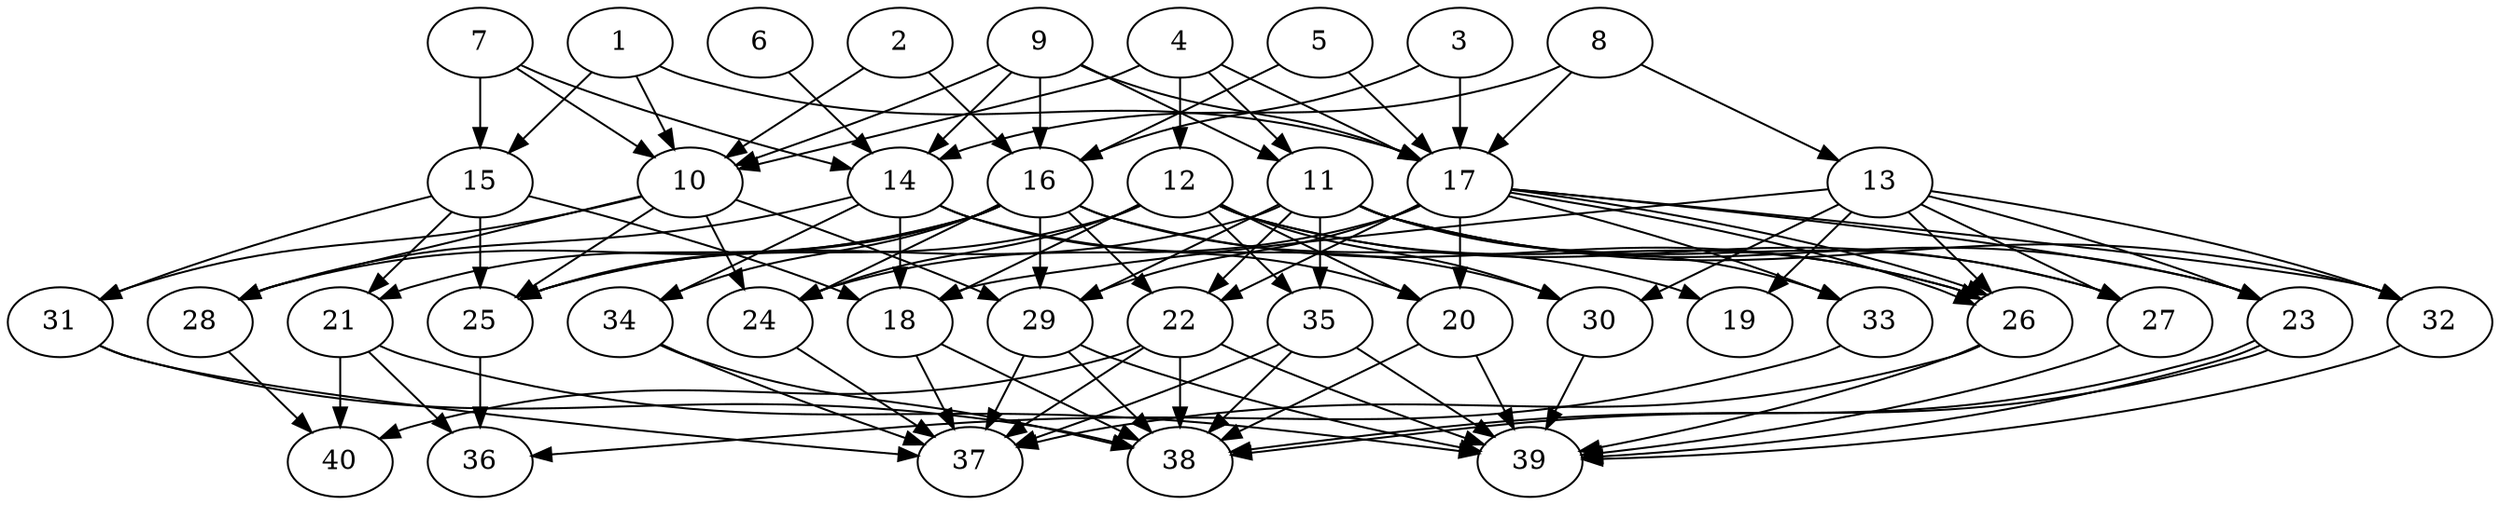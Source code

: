 // DAG automatically generated by daggen at Thu Oct  3 14:06:49 2019
// ./daggen --dot -n 40 --ccr 0.4 --fat 0.7 --regular 0.5 --density 0.6 --mindata 5242880 --maxdata 52428800 
digraph G {
  1 [size="121978880", alpha="0.06", expect_size="48791552"] 
  1 -> 10 [size ="48791552"]
  1 -> 15 [size ="48791552"]
  1 -> 17 [size ="48791552"]
  2 [size="38766080", alpha="0.17", expect_size="15506432"] 
  2 -> 10 [size ="15506432"]
  2 -> 16 [size ="15506432"]
  3 [size="36234240", alpha="0.00", expect_size="14493696"] 
  3 -> 16 [size ="14493696"]
  3 -> 17 [size ="14493696"]
  4 [size="86238720", alpha="0.02", expect_size="34495488"] 
  4 -> 10 [size ="34495488"]
  4 -> 11 [size ="34495488"]
  4 -> 12 [size ="34495488"]
  4 -> 17 [size ="34495488"]
  5 [size="98644480", alpha="0.14", expect_size="39457792"] 
  5 -> 16 [size ="39457792"]
  5 -> 17 [size ="39457792"]
  6 [size="37839360", alpha="0.17", expect_size="15135744"] 
  6 -> 14 [size ="15135744"]
  7 [size="29483520", alpha="0.11", expect_size="11793408"] 
  7 -> 10 [size ="11793408"]
  7 -> 14 [size ="11793408"]
  7 -> 15 [size ="11793408"]
  8 [size="97159680", alpha="0.08", expect_size="38863872"] 
  8 -> 13 [size ="38863872"]
  8 -> 14 [size ="38863872"]
  8 -> 17 [size ="38863872"]
  9 [size="124725760", alpha="0.08", expect_size="49890304"] 
  9 -> 10 [size ="49890304"]
  9 -> 11 [size ="49890304"]
  9 -> 14 [size ="49890304"]
  9 -> 16 [size ="49890304"]
  9 -> 17 [size ="49890304"]
  10 [size="30056960", alpha="0.07", expect_size="12022784"] 
  10 -> 24 [size ="12022784"]
  10 -> 25 [size ="12022784"]
  10 -> 28 [size ="12022784"]
  10 -> 29 [size ="12022784"]
  10 -> 31 [size ="12022784"]
  11 [size="18731520", alpha="0.10", expect_size="7492608"] 
  11 -> 22 [size ="7492608"]
  11 -> 23 [size ="7492608"]
  11 -> 25 [size ="7492608"]
  11 -> 27 [size ="7492608"]
  11 -> 29 [size ="7492608"]
  11 -> 32 [size ="7492608"]
  11 -> 33 [size ="7492608"]
  11 -> 35 [size ="7492608"]
  12 [size="56366080", alpha="0.20", expect_size="22546432"] 
  12 -> 18 [size ="22546432"]
  12 -> 20 [size ="22546432"]
  12 -> 24 [size ="22546432"]
  12 -> 25 [size ="22546432"]
  12 -> 26 [size ="22546432"]
  12 -> 27 [size ="22546432"]
  12 -> 30 [size ="22546432"]
  12 -> 35 [size ="22546432"]
  13 [size="41320960", alpha="0.04", expect_size="16528384"] 
  13 -> 18 [size ="16528384"]
  13 -> 19 [size ="16528384"]
  13 -> 23 [size ="16528384"]
  13 -> 26 [size ="16528384"]
  13 -> 27 [size ="16528384"]
  13 -> 30 [size ="16528384"]
  13 -> 32 [size ="16528384"]
  14 [size="43466240", alpha="0.03", expect_size="17386496"] 
  14 -> 18 [size ="17386496"]
  14 -> 20 [size ="17386496"]
  14 -> 28 [size ="17386496"]
  14 -> 30 [size ="17386496"]
  14 -> 34 [size ="17386496"]
  15 [size="53073920", alpha="0.01", expect_size="21229568"] 
  15 -> 18 [size ="21229568"]
  15 -> 21 [size ="21229568"]
  15 -> 25 [size ="21229568"]
  15 -> 31 [size ="21229568"]
  16 [size="19893760", alpha="0.19", expect_size="7957504"] 
  16 -> 19 [size ="7957504"]
  16 -> 21 [size ="7957504"]
  16 -> 22 [size ="7957504"]
  16 -> 24 [size ="7957504"]
  16 -> 25 [size ="7957504"]
  16 -> 26 [size ="7957504"]
  16 -> 28 [size ="7957504"]
  16 -> 29 [size ="7957504"]
  16 -> 34 [size ="7957504"]
  17 [size="122552320", alpha="0.09", expect_size="49020928"] 
  17 -> 20 [size ="49020928"]
  17 -> 22 [size ="49020928"]
  17 -> 23 [size ="49020928"]
  17 -> 24 [size ="49020928"]
  17 -> 26 [size ="49020928"]
  17 -> 26 [size ="49020928"]
  17 -> 29 [size ="49020928"]
  17 -> 32 [size ="49020928"]
  17 -> 33 [size ="49020928"]
  18 [size="67750400", alpha="0.06", expect_size="27100160"] 
  18 -> 37 [size ="27100160"]
  18 -> 38 [size ="27100160"]
  19 [size="112148480", alpha="0.08", expect_size="44859392"] 
  20 [size="40174080", alpha="0.13", expect_size="16069632"] 
  20 -> 38 [size ="16069632"]
  20 -> 39 [size ="16069632"]
  21 [size="79680000", alpha="0.16", expect_size="31872000"] 
  21 -> 36 [size ="31872000"]
  21 -> 39 [size ="31872000"]
  21 -> 40 [size ="31872000"]
  22 [size="21061120", alpha="0.04", expect_size="8424448"] 
  22 -> 37 [size ="8424448"]
  22 -> 38 [size ="8424448"]
  22 -> 39 [size ="8424448"]
  22 -> 40 [size ="8424448"]
  23 [size="21053440", alpha="0.16", expect_size="8421376"] 
  23 -> 38 [size ="8421376"]
  23 -> 38 [size ="8421376"]
  23 -> 39 [size ="8421376"]
  24 [size="45532160", alpha="0.19", expect_size="18212864"] 
  24 -> 37 [size ="18212864"]
  25 [size="62115840", alpha="0.18", expect_size="24846336"] 
  25 -> 36 [size ="24846336"]
  26 [size="68408320", alpha="0.01", expect_size="27363328"] 
  26 -> 37 [size ="27363328"]
  26 -> 39 [size ="27363328"]
  27 [size="59686400", alpha="0.06", expect_size="23874560"] 
  27 -> 39 [size ="23874560"]
  28 [size="112145920", alpha="0.06", expect_size="44858368"] 
  28 -> 40 [size ="44858368"]
  29 [size="31856640", alpha="0.04", expect_size="12742656"] 
  29 -> 37 [size ="12742656"]
  29 -> 38 [size ="12742656"]
  29 -> 39 [size ="12742656"]
  30 [size="81085440", alpha="0.06", expect_size="32434176"] 
  30 -> 39 [size ="32434176"]
  31 [size="40691200", alpha="0.08", expect_size="16276480"] 
  31 -> 37 [size ="16276480"]
  31 -> 38 [size ="16276480"]
  32 [size="19545600", alpha="0.18", expect_size="7818240"] 
  32 -> 39 [size ="7818240"]
  33 [size="43307520", alpha="0.12", expect_size="17323008"] 
  33 -> 36 [size ="17323008"]
  34 [size="17141760", alpha="0.12", expect_size="6856704"] 
  34 -> 37 [size ="6856704"]
  34 -> 38 [size ="6856704"]
  35 [size="14182400", alpha="0.18", expect_size="5672960"] 
  35 -> 37 [size ="5672960"]
  35 -> 38 [size ="5672960"]
  35 -> 39 [size ="5672960"]
  36 [size="119961600", alpha="0.06", expect_size="47984640"] 
  37 [size="123289600", alpha="0.12", expect_size="49315840"] 
  38 [size="40540160", alpha="0.08", expect_size="16216064"] 
  39 [size="73735680", alpha="0.20", expect_size="29494272"] 
  40 [size="98562560", alpha="0.17", expect_size="39425024"] 
}

